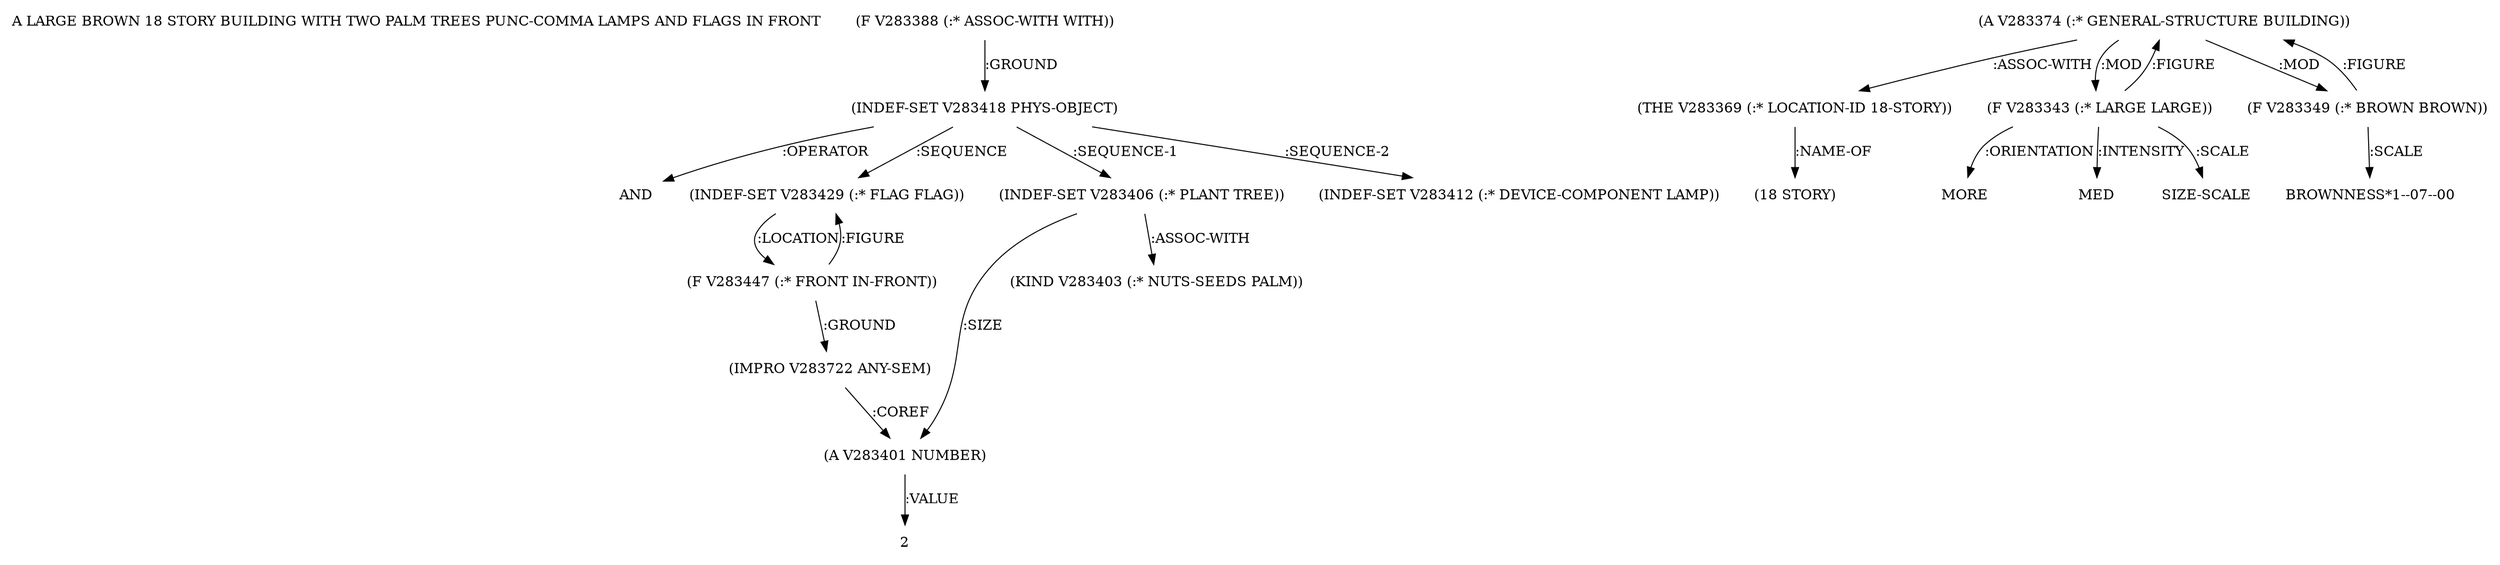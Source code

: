 digraph Terms {
  node [shape=none]
  "A LARGE BROWN 18 STORY BUILDING WITH TWO PALM TREES PUNC-COMMA LAMPS AND FLAGS IN FRONT"
  "V283388" [label="(F V283388 (:* ASSOC-WITH WITH))"]
  "V283388" -> "V283418" [label=":GROUND"]
  "V283418" [label="(INDEF-SET V283418 PHYS-OBJECT)"]
  "V283418" -> "NT292277" [label=":OPERATOR"]
  "NT292277" [label="AND"]
  "V283418" -> "V283429" [label=":SEQUENCE"]
  "V283418" -> "V283406" [label=":SEQUENCE-1"]
  "V283418" -> "V283412" [label=":SEQUENCE-2"]
  "V283406" [label="(INDEF-SET V283406 (:* PLANT TREE))"]
  "V283406" -> "V283401" [label=":SIZE"]
  "V283406" -> "V283403" [label=":ASSOC-WITH"]
  "V283403" [label="(KIND V283403 (:* NUTS-SEEDS PALM))"]
  "V283401" [label="(A V283401 NUMBER)"]
  "V283401" -> "NT292278" [label=":VALUE"]
  "NT292278" [label="2"]
  "V283412" [label="(INDEF-SET V283412 (:* DEVICE-COMPONENT LAMP))"]
  "V283429" [label="(INDEF-SET V283429 (:* FLAG FLAG))"]
  "V283429" -> "V283447" [label=":LOCATION"]
  "V283447" [label="(F V283447 (:* FRONT IN-FRONT))"]
  "V283447" -> "V283722" [label=":GROUND"]
  "V283447" -> "V283429" [label=":FIGURE"]
  "V283722" [label="(IMPRO V283722 ANY-SEM)"]
  "V283722" -> "V283401" [label=":COREF"]
  "V283374" [label="(A V283374 (:* GENERAL-STRUCTURE BUILDING))"]
  "V283374" -> "V283369" [label=":ASSOC-WITH"]
  "V283374" -> "V283343" [label=":MOD"]
  "V283374" -> "V283349" [label=":MOD"]
  "V283343" [label="(F V283343 (:* LARGE LARGE))"]
  "V283343" -> "NT292279" [label=":ORIENTATION"]
  "NT292279" [label="MORE"]
  "V283343" -> "NT292280" [label=":INTENSITY"]
  "NT292280" [label="MED"]
  "V283343" -> "V283374" [label=":FIGURE"]
  "V283343" -> "NT292281" [label=":SCALE"]
  "NT292281" [label="SIZE-SCALE"]
  "V283349" [label="(F V283349 (:* BROWN BROWN))"]
  "V283349" -> "V283374" [label=":FIGURE"]
  "V283349" -> "NT292282" [label=":SCALE"]
  "NT292282" [label="BROWNNESS*1--07--00"]
  "V283369" [label="(THE V283369 (:* LOCATION-ID 18-STORY))"]
  "V283369" -> "NT292283" [label=":NAME-OF"]
  "NT292283" [label="(18 STORY)"]
}
